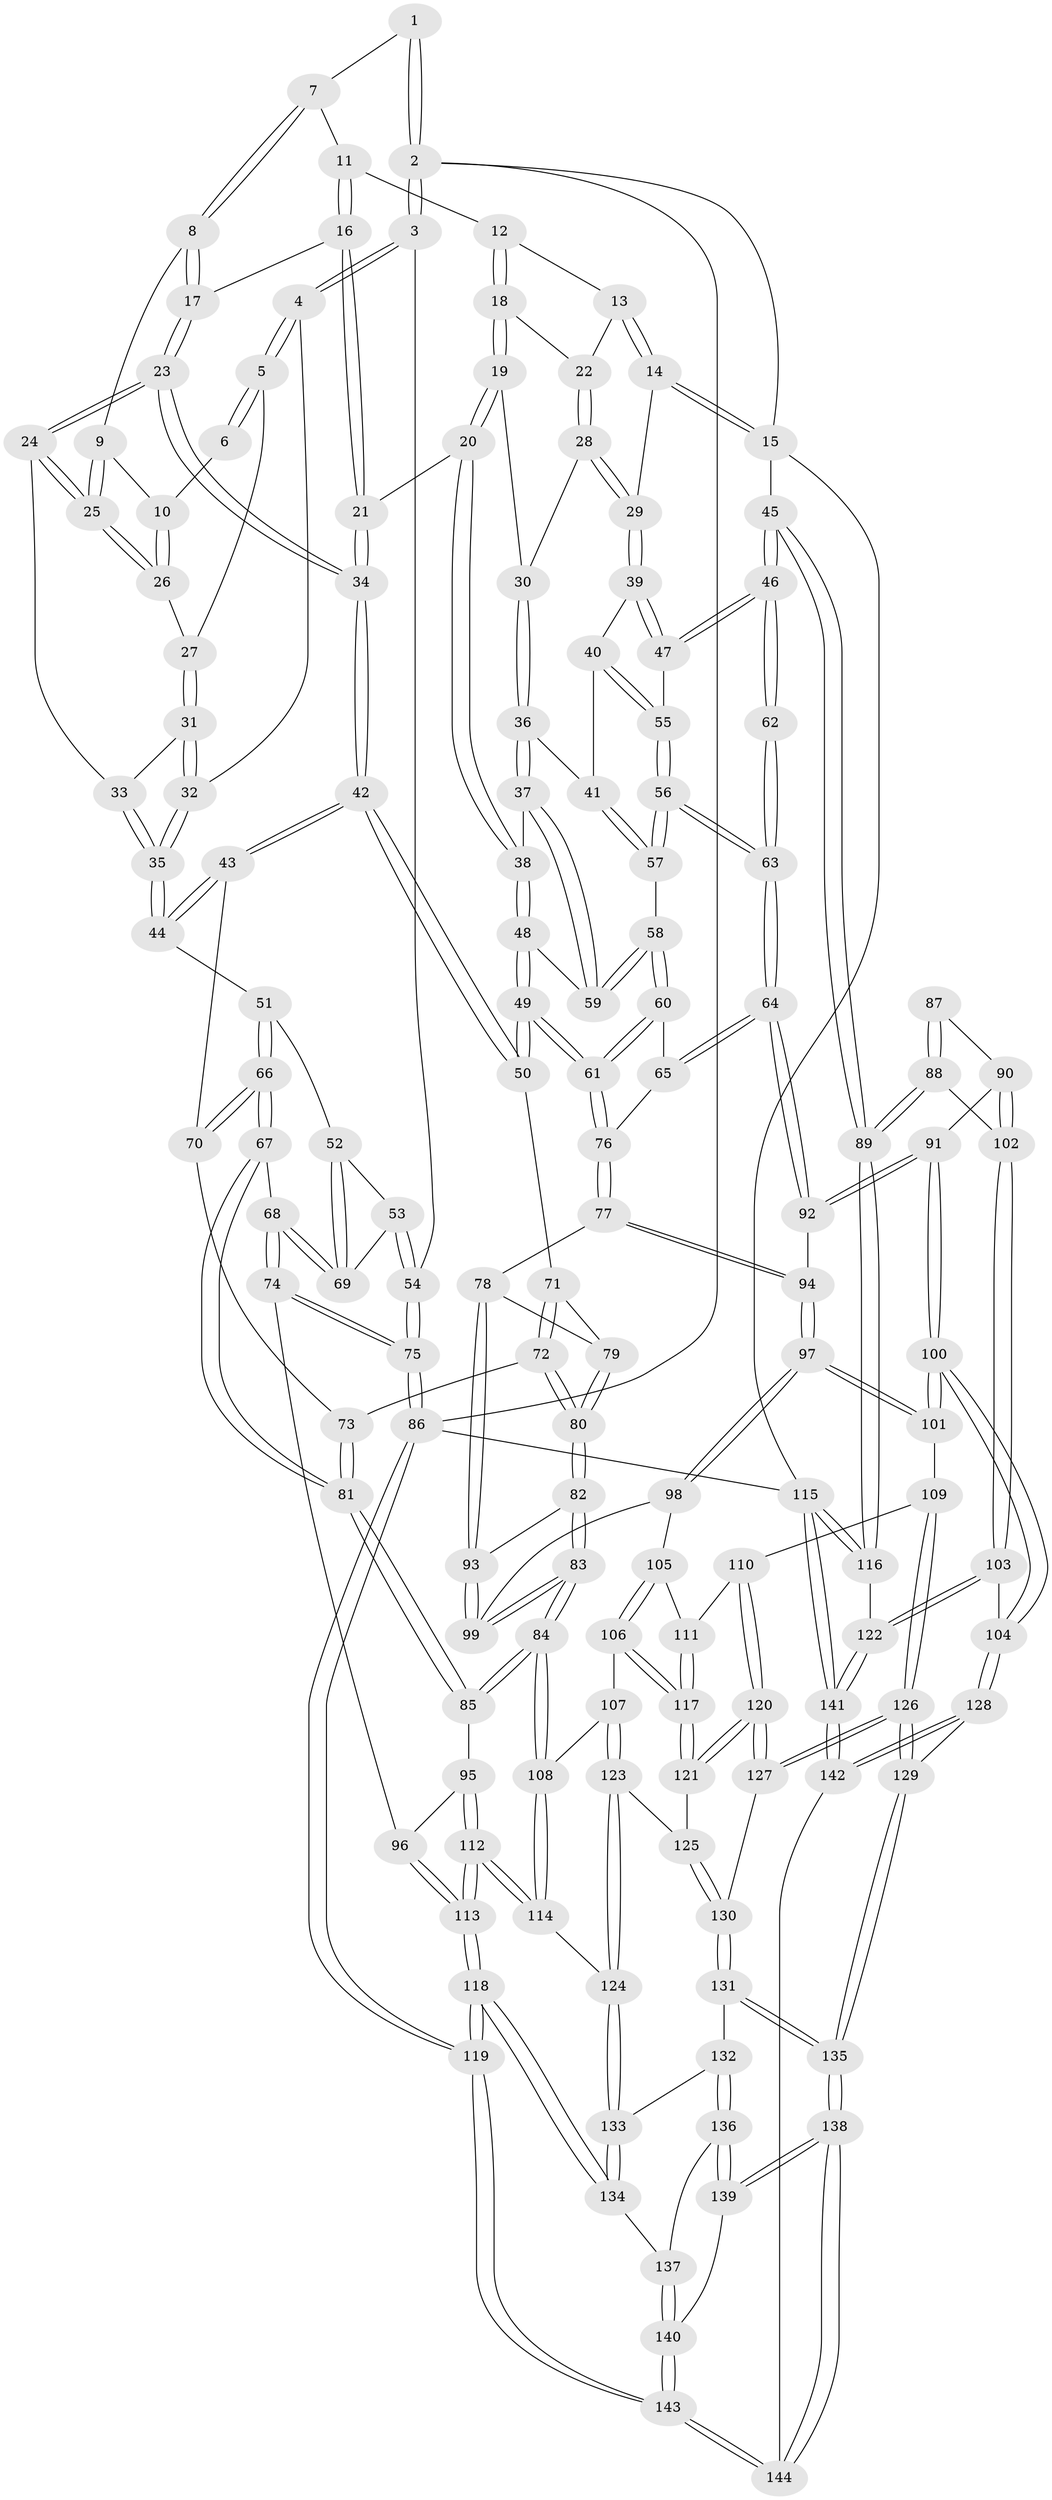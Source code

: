 // coarse degree distribution, {5: 0.3508771929824561, 7: 0.017543859649122806, 3: 0.15789473684210525, 4: 0.3508771929824561, 6: 0.08771929824561403, 9: 0.03508771929824561}
// Generated by graph-tools (version 1.1) at 2025/21/03/04/25 18:21:29]
// undirected, 144 vertices, 357 edges
graph export_dot {
graph [start="1"]
  node [color=gray90,style=filled];
  1 [pos="+0.2821220274975264+0"];
  2 [pos="+0+0"];
  3 [pos="+0+0"];
  4 [pos="+0.08982563281776518+0.061219387920711445"];
  5 [pos="+0.19104408739163478+0.05079037280898138"];
  6 [pos="+0.26195442969005583+0"];
  7 [pos="+0.39878790737159875+0"];
  8 [pos="+0.3828839128587816+0"];
  9 [pos="+0.35122108638463445+0.03474451557257252"];
  10 [pos="+0.27088830317453155+0.042853370881124245"];
  11 [pos="+0.5050264083059505+0"];
  12 [pos="+0.6016723268790444+0"];
  13 [pos="+0.7586481807724171+0"];
  14 [pos="+1+0"];
  15 [pos="+1+0"];
  16 [pos="+0.5001210634713574+0.050561323816607405"];
  17 [pos="+0.4232744110450587+0.07363081628337782"];
  18 [pos="+0.6331315459443932+0.02986071077560438"];
  19 [pos="+0.6302500476895908+0.04448143055438953"];
  20 [pos="+0.5775274362119129+0.12216339846565437"];
  21 [pos="+0.5572221937079992+0.12141009615066027"];
  22 [pos="+0.7589743656219815+0.04197025742425625"];
  23 [pos="+0.40068414336294683+0.16048541970905947"];
  24 [pos="+0.34118135255507487+0.12285539823084635"];
  25 [pos="+0.33385529300254535+0.1029976946625719"];
  26 [pos="+0.26629132715350046+0.05624976409223524"];
  27 [pos="+0.24328966105496902+0.07343056293386356"];
  28 [pos="+0.7792628838410111+0.08174144650484659"];
  29 [pos="+0.8806325025286438+0.0936501690340222"];
  30 [pos="+0.7352796123202585+0.11930059063021514"];
  31 [pos="+0.24123020108810952+0.0932938855834494"];
  32 [pos="+0.21840297339667+0.16490069151631256"];
  33 [pos="+0.32114535414670553+0.12940677337525122"];
  34 [pos="+0.4230948882248849+0.20826382410939082"];
  35 [pos="+0.22424000830531737+0.18419860605451008"];
  36 [pos="+0.7121779617279929+0.18334680596958242"];
  37 [pos="+0.6883616710127524+0.1924128085079662"];
  38 [pos="+0.6048775936446599+0.15764275285120194"];
  39 [pos="+0.884614287649578+0.1168328520801507"];
  40 [pos="+0.773095421213455+0.20299699524856457"];
  41 [pos="+0.7380728981374439+0.19744358104686954"];
  42 [pos="+0.41223901134482005+0.2748349262594549"];
  43 [pos="+0.35006718854842184+0.28532666253904704"];
  44 [pos="+0.22367365504352296+0.1910691680437332"];
  45 [pos="+1+0.335027511649027"];
  46 [pos="+1+0.3162730613821293"];
  47 [pos="+0.9420113400950545+0.23406835375998875"];
  48 [pos="+0.5657224978874204+0.2740730905104209"];
  49 [pos="+0.5119650521708233+0.32574095127015273"];
  50 [pos="+0.42375428905551743+0.28656156300603997"];
  51 [pos="+0.12572650045468706+0.26252256529151513"];
  52 [pos="+0.07741650083216682+0.24589574821756316"];
  53 [pos="+0+0.18258023024447326"];
  54 [pos="+0+0.057916356038777095"];
  55 [pos="+0.8399255552083011+0.26817874049424023"];
  56 [pos="+0.8026853477403926+0.3134909894955825"];
  57 [pos="+0.7586424674239459+0.29619201489014163"];
  58 [pos="+0.6873848172705902+0.3062053611815251"];
  59 [pos="+0.6720040288379509+0.261860875806838"];
  60 [pos="+0.6839102474551266+0.31622123764168675"];
  61 [pos="+0.5540652287033149+0.3841526558293847"];
  62 [pos="+0.8661452675543578+0.41155000272465314"];
  63 [pos="+0.8066606052973239+0.4172273023011692"];
  64 [pos="+0.7867250964184889+0.4358410443456182"];
  65 [pos="+0.7211740194308196+0.39067412938060186"];
  66 [pos="+0.1950010170438437+0.3961336392269814"];
  67 [pos="+0.19204110063236088+0.410877242058468"];
  68 [pos="+0.06711747008779281+0.4235236288221763"];
  69 [pos="+0.06058380129809978+0.3925217773793339"];
  70 [pos="+0.34009904251839385+0.29428818998494427"];
  71 [pos="+0.4131234064084822+0.3393453069046666"];
  72 [pos="+0.3605671365143922+0.44761890555548073"];
  73 [pos="+0.33052884120789977+0.4435104589540319"];
  74 [pos="+0+0.5130643643652231"];
  75 [pos="+0+0.5089047034947962"];
  76 [pos="+0.5630978193685727+0.42096028811944014"];
  77 [pos="+0.5630665071134018+0.4333724261322246"];
  78 [pos="+0.5074003527134636+0.4641629831447148"];
  79 [pos="+0.42769812347126723+0.4456691178727034"];
  80 [pos="+0.38753660347065916+0.4827130690746249"];
  81 [pos="+0.21271370204736526+0.46724676221658146"];
  82 [pos="+0.3881146504981031+0.4877301869711498"];
  83 [pos="+0.35255609406371174+0.5870982584253244"];
  84 [pos="+0.33278162070025663+0.6027396907270524"];
  85 [pos="+0.2140083511950566+0.5422007645252717"];
  86 [pos="+0+1"];
  87 [pos="+0.907383408563481+0.48358977015343235"];
  88 [pos="+1+0.5858230267273962"];
  89 [pos="+1+0.5670498779938854"];
  90 [pos="+0.7975342584090793+0.5394825410609522"];
  91 [pos="+0.7751387327340143+0.5250556466662712"];
  92 [pos="+0.7697099929472047+0.4916592726755759"];
  93 [pos="+0.47452422665761984+0.5014953870809974"];
  94 [pos="+0.5815888288332861+0.4627528852248779"];
  95 [pos="+0.17168222630251354+0.5757748631892265"];
  96 [pos="+0.0552585277966828+0.5815504691059621"];
  97 [pos="+0.588525768587069+0.5923619010200429"];
  98 [pos="+0.5112518099971737+0.6011443551591639"];
  99 [pos="+0.46082933051988084+0.5692392112336702"];
  100 [pos="+0.6686813293414171+0.6440713448155911"];
  101 [pos="+0.6365403740852911+0.63925460995273"];
  102 [pos="+0.9004985933595345+0.6149110802302058"];
  103 [pos="+0.8098286144861441+0.795202161625433"];
  104 [pos="+0.7798265683265062+0.7942039188486785"];
  105 [pos="+0.4977287125713631+0.6261062488158231"];
  106 [pos="+0.4208035166564459+0.6863800019301429"];
  107 [pos="+0.4138373895923318+0.6839478773530515"];
  108 [pos="+0.3368203646928841+0.6206001623700471"];
  109 [pos="+0.600719540935257+0.6817009261453894"];
  110 [pos="+0.5220055571363097+0.6977058525454969"];
  111 [pos="+0.5065947419688508+0.6869101722362665"];
  112 [pos="+0.16625504446861292+0.7673339380631052"];
  113 [pos="+0.06607130828792158+0.9209713691967807"];
  114 [pos="+0.29428148437173113+0.7193431943430474"];
  115 [pos="+1+1"];
  116 [pos="+1+0.8988115305673511"];
  117 [pos="+0.43824602207050906+0.7042387654824057"];
  118 [pos="+0.0607962706896517+0.9329994407973229"];
  119 [pos="+0+1"];
  120 [pos="+0.4898922334214434+0.7818658890445453"];
  121 [pos="+0.4706793853008929+0.774075439204876"];
  122 [pos="+0.8710103571080628+0.8408677642392599"];
  123 [pos="+0.3624367234531152+0.7853430120106107"];
  124 [pos="+0.3445741529254358+0.7891553210318731"];
  125 [pos="+0.41607929209913064+0.796969679135383"];
  126 [pos="+0.5521586264374416+0.8285726040514612"];
  127 [pos="+0.5347200384793444+0.8189642154245922"];
  128 [pos="+0.6938679018255005+0.8597501900775054"];
  129 [pos="+0.582957417536133+0.8751358365034929"];
  130 [pos="+0.4141582755942912+0.8670456962574209"];
  131 [pos="+0.41045002400766784+0.8744180269104952"];
  132 [pos="+0.3923227667518681+0.8837441402767098"];
  133 [pos="+0.32877617251096264+0.8257846984617325"];
  134 [pos="+0.25124502830090933+0.8772365856626415"];
  135 [pos="+0.5428072382736179+0.9502685356822175"];
  136 [pos="+0.38619278507659377+0.8999542314086315"];
  137 [pos="+0.28265428094328743+0.8893651649629625"];
  138 [pos="+0.5197315936772926+1"];
  139 [pos="+0.3832867396405935+0.9309704703199557"];
  140 [pos="+0.3643873766572606+0.9413412121024295"];
  141 [pos="+0.7903955202996095+1"];
  142 [pos="+0.7898910512446916+1"];
  143 [pos="+0.09918946191475303+1"];
  144 [pos="+0.5202352502496207+1"];
  1 -- 2;
  1 -- 2;
  1 -- 7;
  2 -- 3;
  2 -- 3;
  2 -- 15;
  2 -- 86;
  3 -- 4;
  3 -- 4;
  3 -- 54;
  4 -- 5;
  4 -- 5;
  4 -- 32;
  5 -- 6;
  5 -- 6;
  5 -- 27;
  6 -- 10;
  7 -- 8;
  7 -- 8;
  7 -- 11;
  8 -- 9;
  8 -- 17;
  8 -- 17;
  9 -- 10;
  9 -- 25;
  9 -- 25;
  10 -- 26;
  10 -- 26;
  11 -- 12;
  11 -- 16;
  11 -- 16;
  12 -- 13;
  12 -- 18;
  12 -- 18;
  13 -- 14;
  13 -- 14;
  13 -- 22;
  14 -- 15;
  14 -- 15;
  14 -- 29;
  15 -- 45;
  15 -- 115;
  16 -- 17;
  16 -- 21;
  16 -- 21;
  17 -- 23;
  17 -- 23;
  18 -- 19;
  18 -- 19;
  18 -- 22;
  19 -- 20;
  19 -- 20;
  19 -- 30;
  20 -- 21;
  20 -- 38;
  20 -- 38;
  21 -- 34;
  21 -- 34;
  22 -- 28;
  22 -- 28;
  23 -- 24;
  23 -- 24;
  23 -- 34;
  23 -- 34;
  24 -- 25;
  24 -- 25;
  24 -- 33;
  25 -- 26;
  25 -- 26;
  26 -- 27;
  27 -- 31;
  27 -- 31;
  28 -- 29;
  28 -- 29;
  28 -- 30;
  29 -- 39;
  29 -- 39;
  30 -- 36;
  30 -- 36;
  31 -- 32;
  31 -- 32;
  31 -- 33;
  32 -- 35;
  32 -- 35;
  33 -- 35;
  33 -- 35;
  34 -- 42;
  34 -- 42;
  35 -- 44;
  35 -- 44;
  36 -- 37;
  36 -- 37;
  36 -- 41;
  37 -- 38;
  37 -- 59;
  37 -- 59;
  38 -- 48;
  38 -- 48;
  39 -- 40;
  39 -- 47;
  39 -- 47;
  40 -- 41;
  40 -- 55;
  40 -- 55;
  41 -- 57;
  41 -- 57;
  42 -- 43;
  42 -- 43;
  42 -- 50;
  42 -- 50;
  43 -- 44;
  43 -- 44;
  43 -- 70;
  44 -- 51;
  45 -- 46;
  45 -- 46;
  45 -- 89;
  45 -- 89;
  46 -- 47;
  46 -- 47;
  46 -- 62;
  46 -- 62;
  47 -- 55;
  48 -- 49;
  48 -- 49;
  48 -- 59;
  49 -- 50;
  49 -- 50;
  49 -- 61;
  49 -- 61;
  50 -- 71;
  51 -- 52;
  51 -- 66;
  51 -- 66;
  52 -- 53;
  52 -- 69;
  52 -- 69;
  53 -- 54;
  53 -- 54;
  53 -- 69;
  54 -- 75;
  54 -- 75;
  55 -- 56;
  55 -- 56;
  56 -- 57;
  56 -- 57;
  56 -- 63;
  56 -- 63;
  57 -- 58;
  58 -- 59;
  58 -- 59;
  58 -- 60;
  58 -- 60;
  60 -- 61;
  60 -- 61;
  60 -- 65;
  61 -- 76;
  61 -- 76;
  62 -- 63;
  62 -- 63;
  63 -- 64;
  63 -- 64;
  64 -- 65;
  64 -- 65;
  64 -- 92;
  64 -- 92;
  65 -- 76;
  66 -- 67;
  66 -- 67;
  66 -- 70;
  66 -- 70;
  67 -- 68;
  67 -- 81;
  67 -- 81;
  68 -- 69;
  68 -- 69;
  68 -- 74;
  68 -- 74;
  70 -- 73;
  71 -- 72;
  71 -- 72;
  71 -- 79;
  72 -- 73;
  72 -- 80;
  72 -- 80;
  73 -- 81;
  73 -- 81;
  74 -- 75;
  74 -- 75;
  74 -- 96;
  75 -- 86;
  75 -- 86;
  76 -- 77;
  76 -- 77;
  77 -- 78;
  77 -- 94;
  77 -- 94;
  78 -- 79;
  78 -- 93;
  78 -- 93;
  79 -- 80;
  79 -- 80;
  80 -- 82;
  80 -- 82;
  81 -- 85;
  81 -- 85;
  82 -- 83;
  82 -- 83;
  82 -- 93;
  83 -- 84;
  83 -- 84;
  83 -- 99;
  83 -- 99;
  84 -- 85;
  84 -- 85;
  84 -- 108;
  84 -- 108;
  85 -- 95;
  86 -- 119;
  86 -- 119;
  86 -- 115;
  87 -- 88;
  87 -- 88;
  87 -- 90;
  88 -- 89;
  88 -- 89;
  88 -- 102;
  89 -- 116;
  89 -- 116;
  90 -- 91;
  90 -- 102;
  90 -- 102;
  91 -- 92;
  91 -- 92;
  91 -- 100;
  91 -- 100;
  92 -- 94;
  93 -- 99;
  93 -- 99;
  94 -- 97;
  94 -- 97;
  95 -- 96;
  95 -- 112;
  95 -- 112;
  96 -- 113;
  96 -- 113;
  97 -- 98;
  97 -- 98;
  97 -- 101;
  97 -- 101;
  98 -- 99;
  98 -- 105;
  100 -- 101;
  100 -- 101;
  100 -- 104;
  100 -- 104;
  101 -- 109;
  102 -- 103;
  102 -- 103;
  103 -- 104;
  103 -- 122;
  103 -- 122;
  104 -- 128;
  104 -- 128;
  105 -- 106;
  105 -- 106;
  105 -- 111;
  106 -- 107;
  106 -- 117;
  106 -- 117;
  107 -- 108;
  107 -- 123;
  107 -- 123;
  108 -- 114;
  108 -- 114;
  109 -- 110;
  109 -- 126;
  109 -- 126;
  110 -- 111;
  110 -- 120;
  110 -- 120;
  111 -- 117;
  111 -- 117;
  112 -- 113;
  112 -- 113;
  112 -- 114;
  112 -- 114;
  113 -- 118;
  113 -- 118;
  114 -- 124;
  115 -- 116;
  115 -- 116;
  115 -- 141;
  115 -- 141;
  116 -- 122;
  117 -- 121;
  117 -- 121;
  118 -- 119;
  118 -- 119;
  118 -- 134;
  118 -- 134;
  119 -- 143;
  119 -- 143;
  120 -- 121;
  120 -- 121;
  120 -- 127;
  120 -- 127;
  121 -- 125;
  122 -- 141;
  122 -- 141;
  123 -- 124;
  123 -- 124;
  123 -- 125;
  124 -- 133;
  124 -- 133;
  125 -- 130;
  125 -- 130;
  126 -- 127;
  126 -- 127;
  126 -- 129;
  126 -- 129;
  127 -- 130;
  128 -- 129;
  128 -- 142;
  128 -- 142;
  129 -- 135;
  129 -- 135;
  130 -- 131;
  130 -- 131;
  131 -- 132;
  131 -- 135;
  131 -- 135;
  132 -- 133;
  132 -- 136;
  132 -- 136;
  133 -- 134;
  133 -- 134;
  134 -- 137;
  135 -- 138;
  135 -- 138;
  136 -- 137;
  136 -- 139;
  136 -- 139;
  137 -- 140;
  137 -- 140;
  138 -- 139;
  138 -- 139;
  138 -- 144;
  138 -- 144;
  139 -- 140;
  140 -- 143;
  140 -- 143;
  141 -- 142;
  141 -- 142;
  142 -- 144;
  143 -- 144;
  143 -- 144;
}
